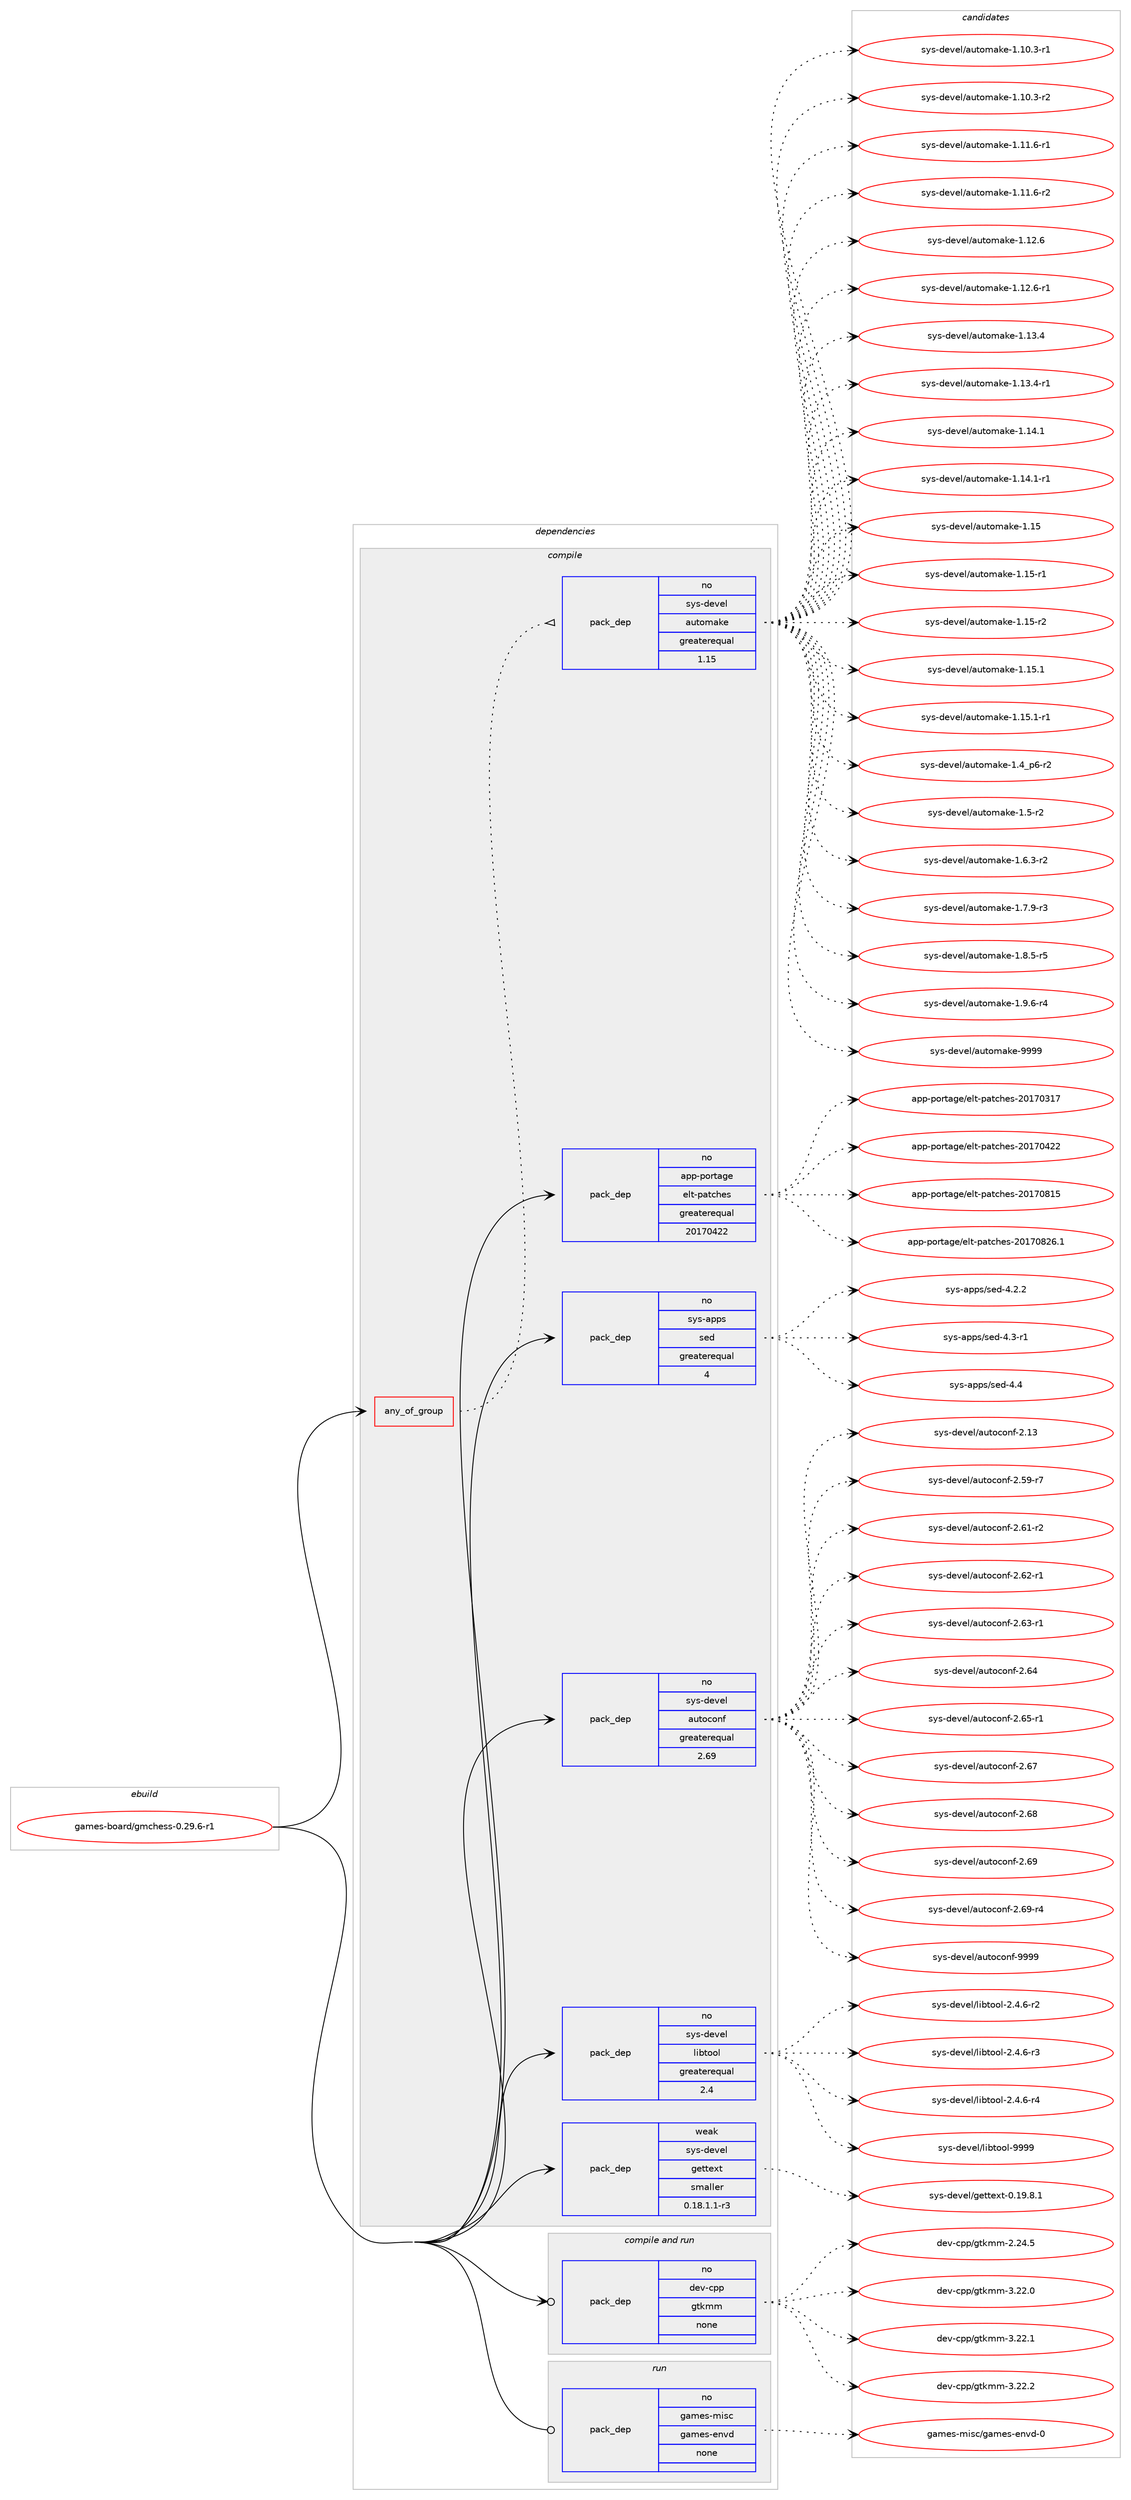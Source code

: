 digraph prolog {

# *************
# Graph options
# *************

newrank=true;
concentrate=true;
compound=true;
graph [rankdir=LR,fontname=Helvetica,fontsize=10,ranksep=1.5];#, ranksep=2.5, nodesep=0.2];
edge  [arrowhead=vee];
node  [fontname=Helvetica,fontsize=10];

# **********
# The ebuild
# **********

subgraph cluster_leftcol {
color=gray;
rank=same;
label=<<i>ebuild</i>>;
id [label="games-board/gmchess-0.29.6-r1", color=red, width=4, href="../games-board/gmchess-0.29.6-r1.svg"];
}

# ****************
# The dependencies
# ****************

subgraph cluster_midcol {
color=gray;
label=<<i>dependencies</i>>;
subgraph cluster_compile {
fillcolor="#eeeeee";
style=filled;
label=<<i>compile</i>>;
subgraph any4378 {
dependency295117 [label=<<TABLE BORDER="0" CELLBORDER="1" CELLSPACING="0" CELLPADDING="4"><TR><TD CELLPADDING="10">any_of_group</TD></TR></TABLE>>, shape=none, color=red];subgraph pack210928 {
dependency295118 [label=<<TABLE BORDER="0" CELLBORDER="1" CELLSPACING="0" CELLPADDING="4" WIDTH="220"><TR><TD ROWSPAN="6" CELLPADDING="30">pack_dep</TD></TR><TR><TD WIDTH="110">no</TD></TR><TR><TD>sys-devel</TD></TR><TR><TD>automake</TD></TR><TR><TD>greaterequal</TD></TR><TR><TD>1.15</TD></TR></TABLE>>, shape=none, color=blue];
}
dependency295117:e -> dependency295118:w [weight=20,style="dotted",arrowhead="oinv"];
}
id:e -> dependency295117:w [weight=20,style="solid",arrowhead="vee"];
subgraph pack210929 {
dependency295119 [label=<<TABLE BORDER="0" CELLBORDER="1" CELLSPACING="0" CELLPADDING="4" WIDTH="220"><TR><TD ROWSPAN="6" CELLPADDING="30">pack_dep</TD></TR><TR><TD WIDTH="110">no</TD></TR><TR><TD>app-portage</TD></TR><TR><TD>elt-patches</TD></TR><TR><TD>greaterequal</TD></TR><TR><TD>20170422</TD></TR></TABLE>>, shape=none, color=blue];
}
id:e -> dependency295119:w [weight=20,style="solid",arrowhead="vee"];
subgraph pack210930 {
dependency295120 [label=<<TABLE BORDER="0" CELLBORDER="1" CELLSPACING="0" CELLPADDING="4" WIDTH="220"><TR><TD ROWSPAN="6" CELLPADDING="30">pack_dep</TD></TR><TR><TD WIDTH="110">no</TD></TR><TR><TD>sys-apps</TD></TR><TR><TD>sed</TD></TR><TR><TD>greaterequal</TD></TR><TR><TD>4</TD></TR></TABLE>>, shape=none, color=blue];
}
id:e -> dependency295120:w [weight=20,style="solid",arrowhead="vee"];
subgraph pack210931 {
dependency295121 [label=<<TABLE BORDER="0" CELLBORDER="1" CELLSPACING="0" CELLPADDING="4" WIDTH="220"><TR><TD ROWSPAN="6" CELLPADDING="30">pack_dep</TD></TR><TR><TD WIDTH="110">no</TD></TR><TR><TD>sys-devel</TD></TR><TR><TD>autoconf</TD></TR><TR><TD>greaterequal</TD></TR><TR><TD>2.69</TD></TR></TABLE>>, shape=none, color=blue];
}
id:e -> dependency295121:w [weight=20,style="solid",arrowhead="vee"];
subgraph pack210932 {
dependency295122 [label=<<TABLE BORDER="0" CELLBORDER="1" CELLSPACING="0" CELLPADDING="4" WIDTH="220"><TR><TD ROWSPAN="6" CELLPADDING="30">pack_dep</TD></TR><TR><TD WIDTH="110">no</TD></TR><TR><TD>sys-devel</TD></TR><TR><TD>libtool</TD></TR><TR><TD>greaterequal</TD></TR><TR><TD>2.4</TD></TR></TABLE>>, shape=none, color=blue];
}
id:e -> dependency295122:w [weight=20,style="solid",arrowhead="vee"];
subgraph pack210933 {
dependency295123 [label=<<TABLE BORDER="0" CELLBORDER="1" CELLSPACING="0" CELLPADDING="4" WIDTH="220"><TR><TD ROWSPAN="6" CELLPADDING="30">pack_dep</TD></TR><TR><TD WIDTH="110">weak</TD></TR><TR><TD>sys-devel</TD></TR><TR><TD>gettext</TD></TR><TR><TD>smaller</TD></TR><TR><TD>0.18.1.1-r3</TD></TR></TABLE>>, shape=none, color=blue];
}
id:e -> dependency295123:w [weight=20,style="solid",arrowhead="vee"];
}
subgraph cluster_compileandrun {
fillcolor="#eeeeee";
style=filled;
label=<<i>compile and run</i>>;
subgraph pack210934 {
dependency295124 [label=<<TABLE BORDER="0" CELLBORDER="1" CELLSPACING="0" CELLPADDING="4" WIDTH="220"><TR><TD ROWSPAN="6" CELLPADDING="30">pack_dep</TD></TR><TR><TD WIDTH="110">no</TD></TR><TR><TD>dev-cpp</TD></TR><TR><TD>gtkmm</TD></TR><TR><TD>none</TD></TR><TR><TD></TD></TR></TABLE>>, shape=none, color=blue];
}
id:e -> dependency295124:w [weight=20,style="solid",arrowhead="odotvee"];
}
subgraph cluster_run {
fillcolor="#eeeeee";
style=filled;
label=<<i>run</i>>;
subgraph pack210935 {
dependency295125 [label=<<TABLE BORDER="0" CELLBORDER="1" CELLSPACING="0" CELLPADDING="4" WIDTH="220"><TR><TD ROWSPAN="6" CELLPADDING="30">pack_dep</TD></TR><TR><TD WIDTH="110">no</TD></TR><TR><TD>games-misc</TD></TR><TR><TD>games-envd</TD></TR><TR><TD>none</TD></TR><TR><TD></TD></TR></TABLE>>, shape=none, color=blue];
}
id:e -> dependency295125:w [weight=20,style="solid",arrowhead="odot"];
}
}

# **************
# The candidates
# **************

subgraph cluster_choices {
rank=same;
color=gray;
label=<<i>candidates</i>>;

subgraph choice210928 {
color=black;
nodesep=1;
choice11512111545100101118101108479711711611110997107101454946494846514511449 [label="sys-devel/automake-1.10.3-r1", color=red, width=4,href="../sys-devel/automake-1.10.3-r1.svg"];
choice11512111545100101118101108479711711611110997107101454946494846514511450 [label="sys-devel/automake-1.10.3-r2", color=red, width=4,href="../sys-devel/automake-1.10.3-r2.svg"];
choice11512111545100101118101108479711711611110997107101454946494946544511449 [label="sys-devel/automake-1.11.6-r1", color=red, width=4,href="../sys-devel/automake-1.11.6-r1.svg"];
choice11512111545100101118101108479711711611110997107101454946494946544511450 [label="sys-devel/automake-1.11.6-r2", color=red, width=4,href="../sys-devel/automake-1.11.6-r2.svg"];
choice1151211154510010111810110847971171161111099710710145494649504654 [label="sys-devel/automake-1.12.6", color=red, width=4,href="../sys-devel/automake-1.12.6.svg"];
choice11512111545100101118101108479711711611110997107101454946495046544511449 [label="sys-devel/automake-1.12.6-r1", color=red, width=4,href="../sys-devel/automake-1.12.6-r1.svg"];
choice1151211154510010111810110847971171161111099710710145494649514652 [label="sys-devel/automake-1.13.4", color=red, width=4,href="../sys-devel/automake-1.13.4.svg"];
choice11512111545100101118101108479711711611110997107101454946495146524511449 [label="sys-devel/automake-1.13.4-r1", color=red, width=4,href="../sys-devel/automake-1.13.4-r1.svg"];
choice1151211154510010111810110847971171161111099710710145494649524649 [label="sys-devel/automake-1.14.1", color=red, width=4,href="../sys-devel/automake-1.14.1.svg"];
choice11512111545100101118101108479711711611110997107101454946495246494511449 [label="sys-devel/automake-1.14.1-r1", color=red, width=4,href="../sys-devel/automake-1.14.1-r1.svg"];
choice115121115451001011181011084797117116111109971071014549464953 [label="sys-devel/automake-1.15", color=red, width=4,href="../sys-devel/automake-1.15.svg"];
choice1151211154510010111810110847971171161111099710710145494649534511449 [label="sys-devel/automake-1.15-r1", color=red, width=4,href="../sys-devel/automake-1.15-r1.svg"];
choice1151211154510010111810110847971171161111099710710145494649534511450 [label="sys-devel/automake-1.15-r2", color=red, width=4,href="../sys-devel/automake-1.15-r2.svg"];
choice1151211154510010111810110847971171161111099710710145494649534649 [label="sys-devel/automake-1.15.1", color=red, width=4,href="../sys-devel/automake-1.15.1.svg"];
choice11512111545100101118101108479711711611110997107101454946495346494511449 [label="sys-devel/automake-1.15.1-r1", color=red, width=4,href="../sys-devel/automake-1.15.1-r1.svg"];
choice115121115451001011181011084797117116111109971071014549465295112544511450 [label="sys-devel/automake-1.4_p6-r2", color=red, width=4,href="../sys-devel/automake-1.4_p6-r2.svg"];
choice11512111545100101118101108479711711611110997107101454946534511450 [label="sys-devel/automake-1.5-r2", color=red, width=4,href="../sys-devel/automake-1.5-r2.svg"];
choice115121115451001011181011084797117116111109971071014549465446514511450 [label="sys-devel/automake-1.6.3-r2", color=red, width=4,href="../sys-devel/automake-1.6.3-r2.svg"];
choice115121115451001011181011084797117116111109971071014549465546574511451 [label="sys-devel/automake-1.7.9-r3", color=red, width=4,href="../sys-devel/automake-1.7.9-r3.svg"];
choice115121115451001011181011084797117116111109971071014549465646534511453 [label="sys-devel/automake-1.8.5-r5", color=red, width=4,href="../sys-devel/automake-1.8.5-r5.svg"];
choice115121115451001011181011084797117116111109971071014549465746544511452 [label="sys-devel/automake-1.9.6-r4", color=red, width=4,href="../sys-devel/automake-1.9.6-r4.svg"];
choice115121115451001011181011084797117116111109971071014557575757 [label="sys-devel/automake-9999", color=red, width=4,href="../sys-devel/automake-9999.svg"];
dependency295118:e -> choice11512111545100101118101108479711711611110997107101454946494846514511449:w [style=dotted,weight="100"];
dependency295118:e -> choice11512111545100101118101108479711711611110997107101454946494846514511450:w [style=dotted,weight="100"];
dependency295118:e -> choice11512111545100101118101108479711711611110997107101454946494946544511449:w [style=dotted,weight="100"];
dependency295118:e -> choice11512111545100101118101108479711711611110997107101454946494946544511450:w [style=dotted,weight="100"];
dependency295118:e -> choice1151211154510010111810110847971171161111099710710145494649504654:w [style=dotted,weight="100"];
dependency295118:e -> choice11512111545100101118101108479711711611110997107101454946495046544511449:w [style=dotted,weight="100"];
dependency295118:e -> choice1151211154510010111810110847971171161111099710710145494649514652:w [style=dotted,weight="100"];
dependency295118:e -> choice11512111545100101118101108479711711611110997107101454946495146524511449:w [style=dotted,weight="100"];
dependency295118:e -> choice1151211154510010111810110847971171161111099710710145494649524649:w [style=dotted,weight="100"];
dependency295118:e -> choice11512111545100101118101108479711711611110997107101454946495246494511449:w [style=dotted,weight="100"];
dependency295118:e -> choice115121115451001011181011084797117116111109971071014549464953:w [style=dotted,weight="100"];
dependency295118:e -> choice1151211154510010111810110847971171161111099710710145494649534511449:w [style=dotted,weight="100"];
dependency295118:e -> choice1151211154510010111810110847971171161111099710710145494649534511450:w [style=dotted,weight="100"];
dependency295118:e -> choice1151211154510010111810110847971171161111099710710145494649534649:w [style=dotted,weight="100"];
dependency295118:e -> choice11512111545100101118101108479711711611110997107101454946495346494511449:w [style=dotted,weight="100"];
dependency295118:e -> choice115121115451001011181011084797117116111109971071014549465295112544511450:w [style=dotted,weight="100"];
dependency295118:e -> choice11512111545100101118101108479711711611110997107101454946534511450:w [style=dotted,weight="100"];
dependency295118:e -> choice115121115451001011181011084797117116111109971071014549465446514511450:w [style=dotted,weight="100"];
dependency295118:e -> choice115121115451001011181011084797117116111109971071014549465546574511451:w [style=dotted,weight="100"];
dependency295118:e -> choice115121115451001011181011084797117116111109971071014549465646534511453:w [style=dotted,weight="100"];
dependency295118:e -> choice115121115451001011181011084797117116111109971071014549465746544511452:w [style=dotted,weight="100"];
dependency295118:e -> choice115121115451001011181011084797117116111109971071014557575757:w [style=dotted,weight="100"];
}
subgraph choice210929 {
color=black;
nodesep=1;
choice97112112451121111141169710310147101108116451129711699104101115455048495548514955 [label="app-portage/elt-patches-20170317", color=red, width=4,href="../app-portage/elt-patches-20170317.svg"];
choice97112112451121111141169710310147101108116451129711699104101115455048495548525050 [label="app-portage/elt-patches-20170422", color=red, width=4,href="../app-portage/elt-patches-20170422.svg"];
choice97112112451121111141169710310147101108116451129711699104101115455048495548564953 [label="app-portage/elt-patches-20170815", color=red, width=4,href="../app-portage/elt-patches-20170815.svg"];
choice971121124511211111411697103101471011081164511297116991041011154550484955485650544649 [label="app-portage/elt-patches-20170826.1", color=red, width=4,href="../app-portage/elt-patches-20170826.1.svg"];
dependency295119:e -> choice97112112451121111141169710310147101108116451129711699104101115455048495548514955:w [style=dotted,weight="100"];
dependency295119:e -> choice97112112451121111141169710310147101108116451129711699104101115455048495548525050:w [style=dotted,weight="100"];
dependency295119:e -> choice97112112451121111141169710310147101108116451129711699104101115455048495548564953:w [style=dotted,weight="100"];
dependency295119:e -> choice971121124511211111411697103101471011081164511297116991041011154550484955485650544649:w [style=dotted,weight="100"];
}
subgraph choice210930 {
color=black;
nodesep=1;
choice115121115459711211211547115101100455246504650 [label="sys-apps/sed-4.2.2", color=red, width=4,href="../sys-apps/sed-4.2.2.svg"];
choice115121115459711211211547115101100455246514511449 [label="sys-apps/sed-4.3-r1", color=red, width=4,href="../sys-apps/sed-4.3-r1.svg"];
choice11512111545971121121154711510110045524652 [label="sys-apps/sed-4.4", color=red, width=4,href="../sys-apps/sed-4.4.svg"];
dependency295120:e -> choice115121115459711211211547115101100455246504650:w [style=dotted,weight="100"];
dependency295120:e -> choice115121115459711211211547115101100455246514511449:w [style=dotted,weight="100"];
dependency295120:e -> choice11512111545971121121154711510110045524652:w [style=dotted,weight="100"];
}
subgraph choice210931 {
color=black;
nodesep=1;
choice115121115451001011181011084797117116111991111101024550464951 [label="sys-devel/autoconf-2.13", color=red, width=4,href="../sys-devel/autoconf-2.13.svg"];
choice1151211154510010111810110847971171161119911111010245504653574511455 [label="sys-devel/autoconf-2.59-r7", color=red, width=4,href="../sys-devel/autoconf-2.59-r7.svg"];
choice1151211154510010111810110847971171161119911111010245504654494511450 [label="sys-devel/autoconf-2.61-r2", color=red, width=4,href="../sys-devel/autoconf-2.61-r2.svg"];
choice1151211154510010111810110847971171161119911111010245504654504511449 [label="sys-devel/autoconf-2.62-r1", color=red, width=4,href="../sys-devel/autoconf-2.62-r1.svg"];
choice1151211154510010111810110847971171161119911111010245504654514511449 [label="sys-devel/autoconf-2.63-r1", color=red, width=4,href="../sys-devel/autoconf-2.63-r1.svg"];
choice115121115451001011181011084797117116111991111101024550465452 [label="sys-devel/autoconf-2.64", color=red, width=4,href="../sys-devel/autoconf-2.64.svg"];
choice1151211154510010111810110847971171161119911111010245504654534511449 [label="sys-devel/autoconf-2.65-r1", color=red, width=4,href="../sys-devel/autoconf-2.65-r1.svg"];
choice115121115451001011181011084797117116111991111101024550465455 [label="sys-devel/autoconf-2.67", color=red, width=4,href="../sys-devel/autoconf-2.67.svg"];
choice115121115451001011181011084797117116111991111101024550465456 [label="sys-devel/autoconf-2.68", color=red, width=4,href="../sys-devel/autoconf-2.68.svg"];
choice115121115451001011181011084797117116111991111101024550465457 [label="sys-devel/autoconf-2.69", color=red, width=4,href="../sys-devel/autoconf-2.69.svg"];
choice1151211154510010111810110847971171161119911111010245504654574511452 [label="sys-devel/autoconf-2.69-r4", color=red, width=4,href="../sys-devel/autoconf-2.69-r4.svg"];
choice115121115451001011181011084797117116111991111101024557575757 [label="sys-devel/autoconf-9999", color=red, width=4,href="../sys-devel/autoconf-9999.svg"];
dependency295121:e -> choice115121115451001011181011084797117116111991111101024550464951:w [style=dotted,weight="100"];
dependency295121:e -> choice1151211154510010111810110847971171161119911111010245504653574511455:w [style=dotted,weight="100"];
dependency295121:e -> choice1151211154510010111810110847971171161119911111010245504654494511450:w [style=dotted,weight="100"];
dependency295121:e -> choice1151211154510010111810110847971171161119911111010245504654504511449:w [style=dotted,weight="100"];
dependency295121:e -> choice1151211154510010111810110847971171161119911111010245504654514511449:w [style=dotted,weight="100"];
dependency295121:e -> choice115121115451001011181011084797117116111991111101024550465452:w [style=dotted,weight="100"];
dependency295121:e -> choice1151211154510010111810110847971171161119911111010245504654534511449:w [style=dotted,weight="100"];
dependency295121:e -> choice115121115451001011181011084797117116111991111101024550465455:w [style=dotted,weight="100"];
dependency295121:e -> choice115121115451001011181011084797117116111991111101024550465456:w [style=dotted,weight="100"];
dependency295121:e -> choice115121115451001011181011084797117116111991111101024550465457:w [style=dotted,weight="100"];
dependency295121:e -> choice1151211154510010111810110847971171161119911111010245504654574511452:w [style=dotted,weight="100"];
dependency295121:e -> choice115121115451001011181011084797117116111991111101024557575757:w [style=dotted,weight="100"];
}
subgraph choice210932 {
color=black;
nodesep=1;
choice1151211154510010111810110847108105981161111111084550465246544511450 [label="sys-devel/libtool-2.4.6-r2", color=red, width=4,href="../sys-devel/libtool-2.4.6-r2.svg"];
choice1151211154510010111810110847108105981161111111084550465246544511451 [label="sys-devel/libtool-2.4.6-r3", color=red, width=4,href="../sys-devel/libtool-2.4.6-r3.svg"];
choice1151211154510010111810110847108105981161111111084550465246544511452 [label="sys-devel/libtool-2.4.6-r4", color=red, width=4,href="../sys-devel/libtool-2.4.6-r4.svg"];
choice1151211154510010111810110847108105981161111111084557575757 [label="sys-devel/libtool-9999", color=red, width=4,href="../sys-devel/libtool-9999.svg"];
dependency295122:e -> choice1151211154510010111810110847108105981161111111084550465246544511450:w [style=dotted,weight="100"];
dependency295122:e -> choice1151211154510010111810110847108105981161111111084550465246544511451:w [style=dotted,weight="100"];
dependency295122:e -> choice1151211154510010111810110847108105981161111111084550465246544511452:w [style=dotted,weight="100"];
dependency295122:e -> choice1151211154510010111810110847108105981161111111084557575757:w [style=dotted,weight="100"];
}
subgraph choice210933 {
color=black;
nodesep=1;
choice1151211154510010111810110847103101116116101120116454846495746564649 [label="sys-devel/gettext-0.19.8.1", color=red, width=4,href="../sys-devel/gettext-0.19.8.1.svg"];
dependency295123:e -> choice1151211154510010111810110847103101116116101120116454846495746564649:w [style=dotted,weight="100"];
}
subgraph choice210934 {
color=black;
nodesep=1;
choice10010111845991121124710311610710910945504650524653 [label="dev-cpp/gtkmm-2.24.5", color=red, width=4,href="../dev-cpp/gtkmm-2.24.5.svg"];
choice10010111845991121124710311610710910945514650504648 [label="dev-cpp/gtkmm-3.22.0", color=red, width=4,href="../dev-cpp/gtkmm-3.22.0.svg"];
choice10010111845991121124710311610710910945514650504649 [label="dev-cpp/gtkmm-3.22.1", color=red, width=4,href="../dev-cpp/gtkmm-3.22.1.svg"];
choice10010111845991121124710311610710910945514650504650 [label="dev-cpp/gtkmm-3.22.2", color=red, width=4,href="../dev-cpp/gtkmm-3.22.2.svg"];
dependency295124:e -> choice10010111845991121124710311610710910945504650524653:w [style=dotted,weight="100"];
dependency295124:e -> choice10010111845991121124710311610710910945514650504648:w [style=dotted,weight="100"];
dependency295124:e -> choice10010111845991121124710311610710910945514650504649:w [style=dotted,weight="100"];
dependency295124:e -> choice10010111845991121124710311610710910945514650504650:w [style=dotted,weight="100"];
}
subgraph choice210935 {
color=black;
nodesep=1;
choice1039710910111545109105115994710397109101115451011101181004548 [label="games-misc/games-envd-0", color=red, width=4,href="../games-misc/games-envd-0.svg"];
dependency295125:e -> choice1039710910111545109105115994710397109101115451011101181004548:w [style=dotted,weight="100"];
}
}

}
